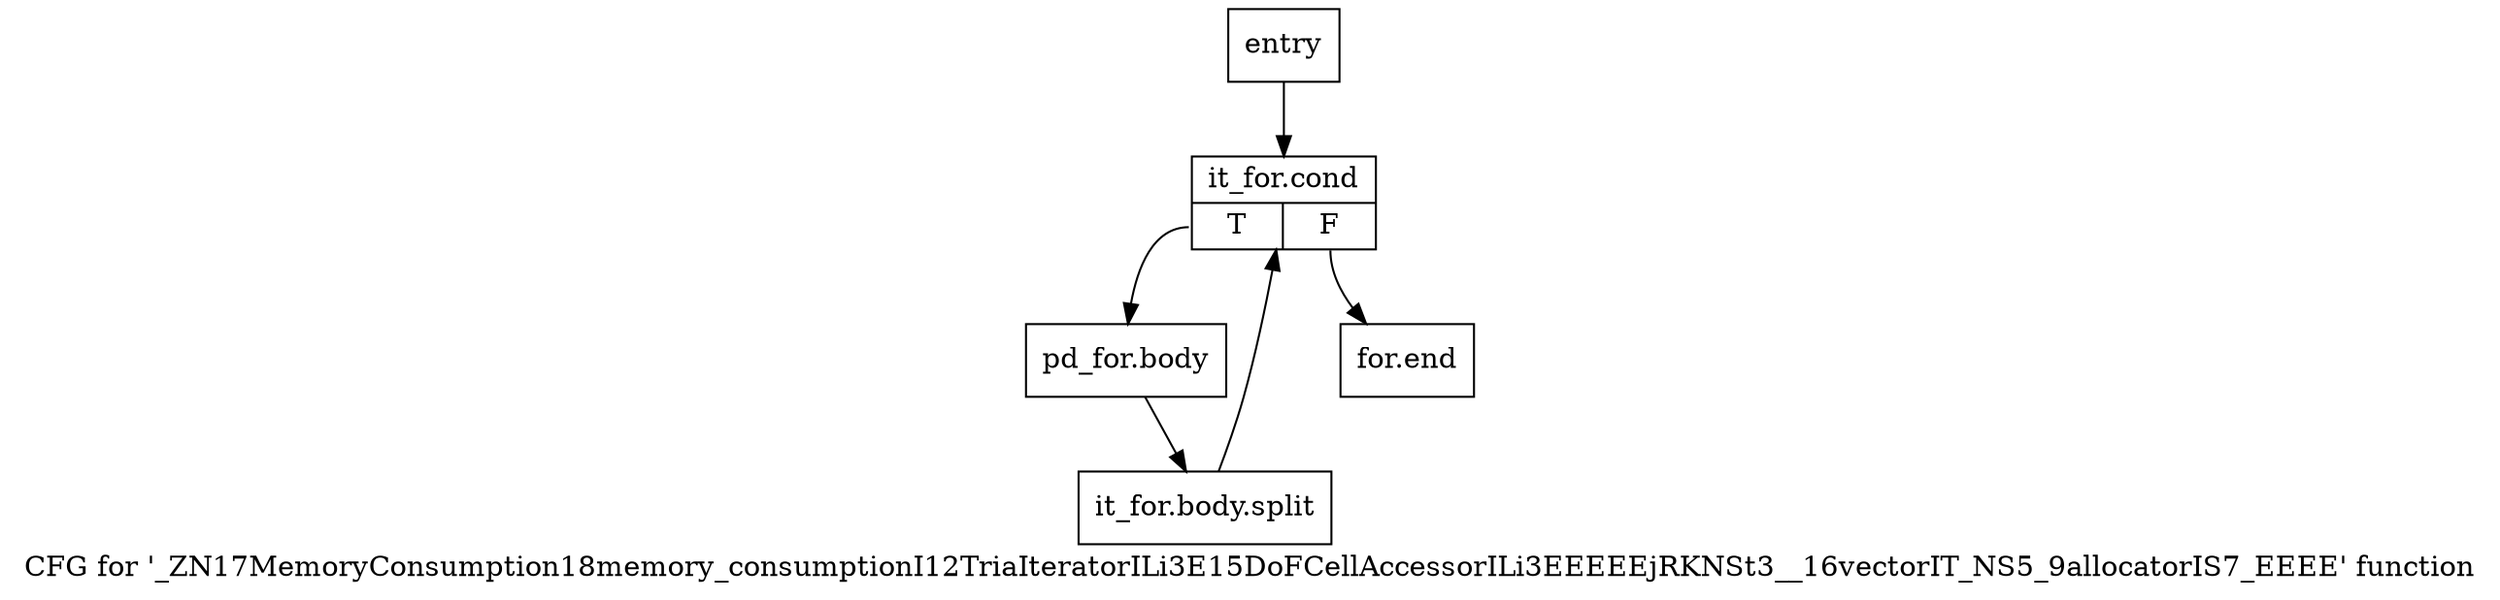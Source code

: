digraph "CFG for '_ZN17MemoryConsumption18memory_consumptionI12TriaIteratorILi3E15DoFCellAccessorILi3EEEEEjRKNSt3__16vectorIT_NS5_9allocatorIS7_EEEE' function" {
	label="CFG for '_ZN17MemoryConsumption18memory_consumptionI12TriaIteratorILi3E15DoFCellAccessorILi3EEEEEjRKNSt3__16vectorIT_NS5_9allocatorIS7_EEEE' function";

	Node0x5f0fd90 [shape=record,label="{entry}"];
	Node0x5f0fd90 -> Node0x5f0fde0;
	Node0x5f0fde0 [shape=record,label="{it_for.cond|{<s0>T|<s1>F}}"];
	Node0x5f0fde0:s0 -> Node0x5f0fe30;
	Node0x5f0fde0:s1 -> Node0x5f0fe80;
	Node0x5f0fe30 [shape=record,label="{pd_for.body}"];
	Node0x5f0fe30 -> Node0xa9fbf50;
	Node0xa9fbf50 [shape=record,label="{it_for.body.split}"];
	Node0xa9fbf50 -> Node0x5f0fde0;
	Node0x5f0fe80 [shape=record,label="{for.end}"];
}

